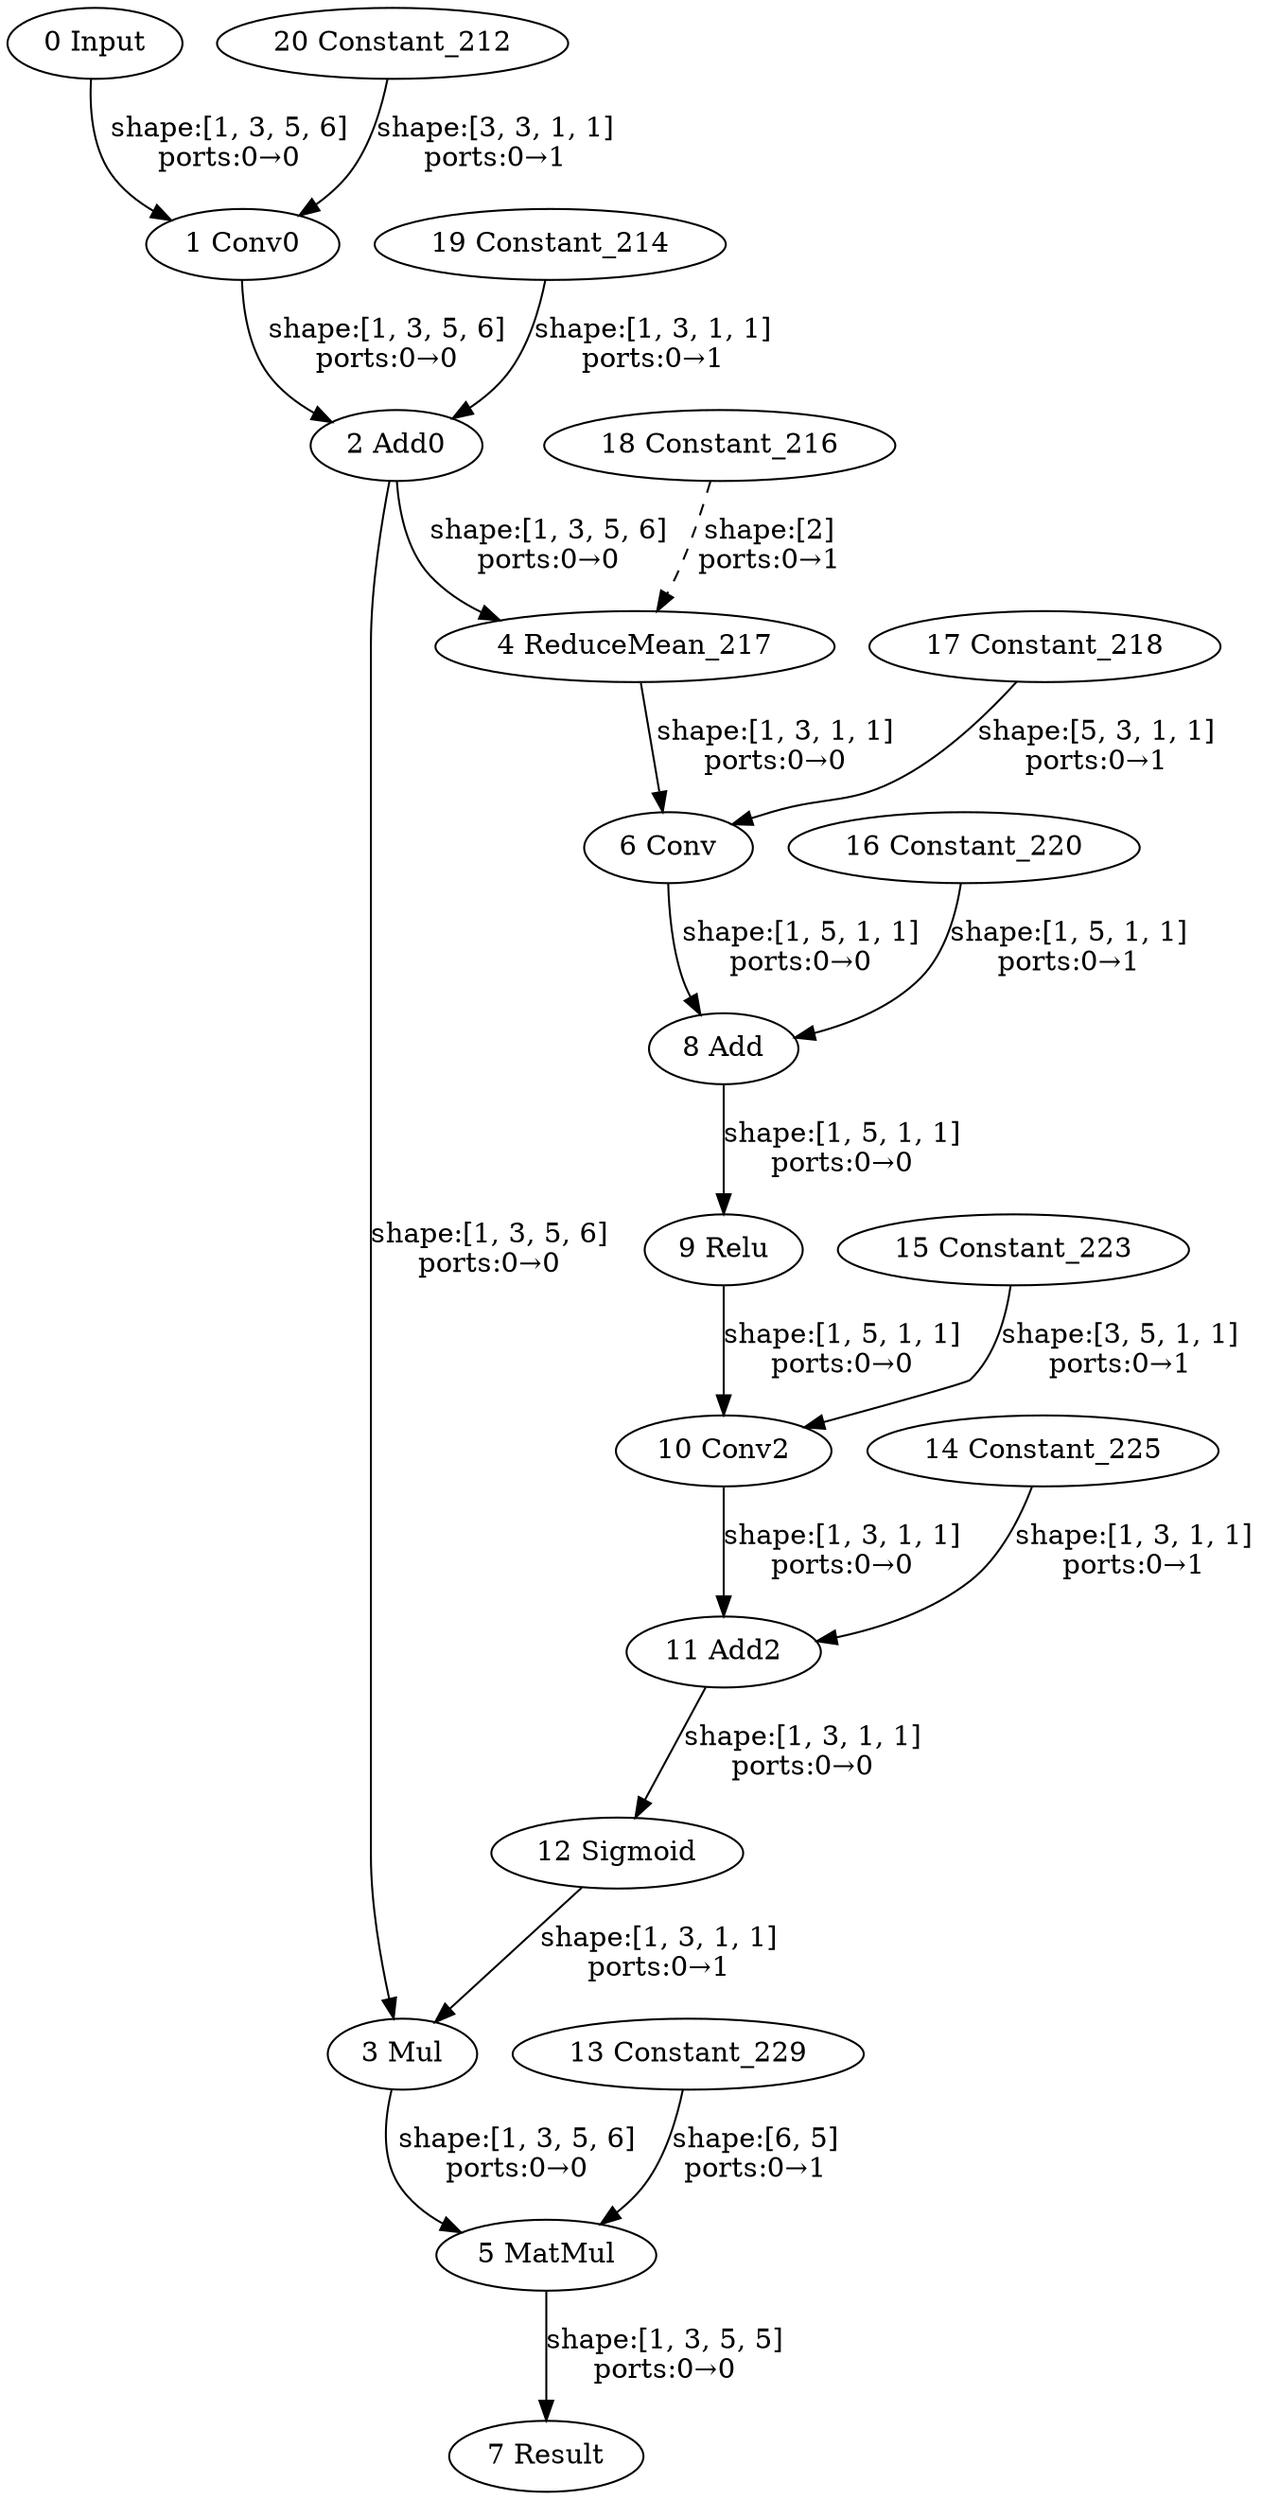 strict digraph  {
"0 Input" [id=0, type=Parameter];
"1 Conv0" [id=1, type=Convolution];
"2 Add0" [id=2, type=Add];
"3 Mul" [id=3, type=Multiply];
"4 ReduceMean_217" [id=4, type=ReduceMean];
"5 MatMul" [id=5, type=MatMul];
"6 Conv" [id=6, type=Convolution];
"7 Result" [id=7, type=Result];
"8 Add" [id=8, type=Add];
"9 Relu" [id=9, type=Relu];
"10 Conv2" [id=10, type=Convolution];
"11 Add2" [id=11, type=Add];
"12 Sigmoid" [id=12, type=Sigmoid];
"13 Constant_229" [id=13, type=Constant];
"14 Constant_225" [id=14, type=Constant];
"15 Constant_223" [id=15, type=Constant];
"16 Constant_220" [id=16, type=Constant];
"17 Constant_218" [id=17, type=Constant];
"18 Constant_216" [id=18, type=Constant];
"19 Constant_214" [id=19, type=Constant];
"20 Constant_212" [id=20, type=Constant];
"0 Input" -> "1 Conv0"  [label="shape:[1, 3, 5, 6]\nports:0→0", style=solid];
"1 Conv0" -> "2 Add0"  [label="shape:[1, 3, 5, 6]\nports:0→0", style=solid];
"2 Add0" -> "3 Mul"  [label="shape:[1, 3, 5, 6]\nports:0→0", style=solid];
"2 Add0" -> "4 ReduceMean_217"  [label="shape:[1, 3, 5, 6]\nports:0→0", style=solid];
"3 Mul" -> "5 MatMul"  [label="shape:[1, 3, 5, 6]\nports:0→0", style=solid];
"4 ReduceMean_217" -> "6 Conv"  [label="shape:[1, 3, 1, 1]\nports:0→0", style=solid];
"5 MatMul" -> "7 Result"  [label="shape:[1, 3, 5, 5]\nports:0→0", style=solid];
"6 Conv" -> "8 Add"  [label="shape:[1, 5, 1, 1]\nports:0→0", style=solid];
"8 Add" -> "9 Relu"  [label="shape:[1, 5, 1, 1]\nports:0→0", style=solid];
"9 Relu" -> "10 Conv2"  [label="shape:[1, 5, 1, 1]\nports:0→0", style=solid];
"10 Conv2" -> "11 Add2"  [label="shape:[1, 3, 1, 1]\nports:0→0", style=solid];
"11 Add2" -> "12 Sigmoid"  [label="shape:[1, 3, 1, 1]\nports:0→0", style=solid];
"12 Sigmoid" -> "3 Mul"  [label="shape:[1, 3, 1, 1]\nports:0→1", style=solid];
"13 Constant_229" -> "5 MatMul"  [label="shape:[6, 5]\nports:0→1", style=solid];
"14 Constant_225" -> "11 Add2"  [label="shape:[1, 3, 1, 1]\nports:0→1", style=solid];
"15 Constant_223" -> "10 Conv2"  [label="shape:[3, 5, 1, 1]\nports:0→1", style=solid];
"16 Constant_220" -> "8 Add"  [label="shape:[1, 5, 1, 1]\nports:0→1", style=solid];
"17 Constant_218" -> "6 Conv"  [label="shape:[5, 3, 1, 1]\nports:0→1", style=solid];
"18 Constant_216" -> "4 ReduceMean_217"  [label="shape:[2]\nports:0→1", style=dashed];
"19 Constant_214" -> "2 Add0"  [label="shape:[1, 3, 1, 1]\nports:0→1", style=solid];
"20 Constant_212" -> "1 Conv0"  [label="shape:[3, 3, 1, 1]\nports:0→1", style=solid];
}
